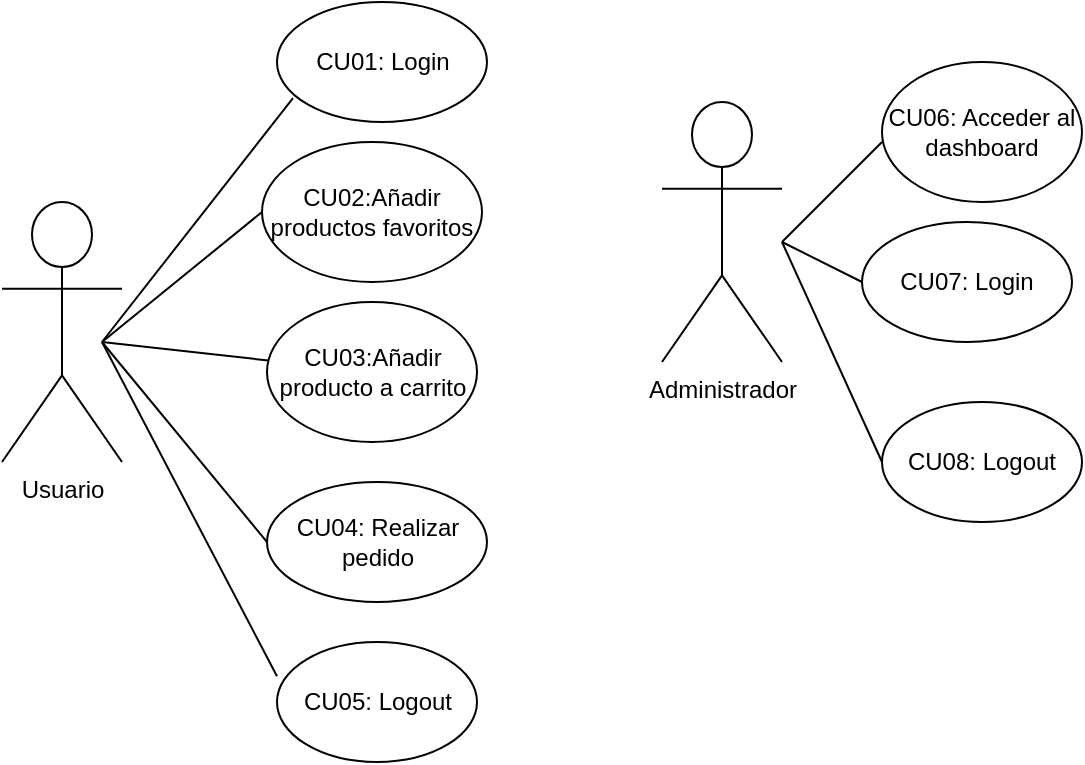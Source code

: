 <mxfile version="21.1.2" type="device">
  <diagram name="Página-1" id="KzZU-_uhdFJ1xb3SYIPW">
    <mxGraphModel dx="983" dy="384" grid="1" gridSize="10" guides="1" tooltips="1" connect="1" arrows="1" fold="1" page="1" pageScale="1" pageWidth="827" pageHeight="1169" math="0" shadow="0">
      <root>
        <mxCell id="0" />
        <mxCell id="1" parent="0" />
        <mxCell id="Sjo-AfvP_aEywahF5nbO-1" value="Usuario" style="shape=umlActor;verticalLabelPosition=bottom;verticalAlign=top;html=1;outlineConnect=0;" vertex="1" parent="1">
          <mxGeometry x="130" y="150" width="60" height="130" as="geometry" />
        </mxCell>
        <mxCell id="Sjo-AfvP_aEywahF5nbO-3" value="CU03:Añadir producto a carrito" style="ellipse;whiteSpace=wrap;html=1;" vertex="1" parent="1">
          <mxGeometry x="262.5" y="200" width="105" height="70" as="geometry" />
        </mxCell>
        <mxCell id="Sjo-AfvP_aEywahF5nbO-4" value="CU02:Añadir productos favoritos" style="ellipse;whiteSpace=wrap;html=1;" vertex="1" parent="1">
          <mxGeometry x="260" y="120" width="110" height="70" as="geometry" />
        </mxCell>
        <mxCell id="Sjo-AfvP_aEywahF5nbO-5" value="CU04: Realizar pedido" style="ellipse;whiteSpace=wrap;html=1;" vertex="1" parent="1">
          <mxGeometry x="262.5" y="290" width="110" height="60" as="geometry" />
        </mxCell>
        <mxCell id="Sjo-AfvP_aEywahF5nbO-6" value="CU01: Login" style="ellipse;whiteSpace=wrap;html=1;" vertex="1" parent="1">
          <mxGeometry x="267.5" y="50" width="105" height="60" as="geometry" />
        </mxCell>
        <mxCell id="Sjo-AfvP_aEywahF5nbO-13" value="" style="endArrow=none;html=1;rounded=0;entryX=0.076;entryY=0.801;entryDx=0;entryDy=0;entryPerimeter=0;" edge="1" parent="1" target="Sjo-AfvP_aEywahF5nbO-6">
          <mxGeometry width="50" height="50" relative="1" as="geometry">
            <mxPoint x="180" y="220" as="sourcePoint" />
            <mxPoint x="220" y="80" as="targetPoint" />
          </mxGeometry>
        </mxCell>
        <mxCell id="Sjo-AfvP_aEywahF5nbO-14" value="" style="endArrow=none;html=1;rounded=0;entryX=0;entryY=0.5;entryDx=0;entryDy=0;" edge="1" parent="1" target="Sjo-AfvP_aEywahF5nbO-4">
          <mxGeometry width="50" height="50" relative="1" as="geometry">
            <mxPoint x="180" y="220" as="sourcePoint" />
            <mxPoint x="220" y="140" as="targetPoint" />
          </mxGeometry>
        </mxCell>
        <mxCell id="Sjo-AfvP_aEywahF5nbO-15" value="" style="endArrow=none;html=1;rounded=0;" edge="1" parent="1" target="Sjo-AfvP_aEywahF5nbO-3">
          <mxGeometry width="50" height="50" relative="1" as="geometry">
            <mxPoint x="180" y="220" as="sourcePoint" />
            <mxPoint x="220" y="260" as="targetPoint" />
          </mxGeometry>
        </mxCell>
        <mxCell id="Sjo-AfvP_aEywahF5nbO-16" value="" style="endArrow=none;html=1;rounded=0;entryX=0;entryY=0.5;entryDx=0;entryDy=0;" edge="1" parent="1" target="Sjo-AfvP_aEywahF5nbO-5">
          <mxGeometry width="50" height="50" relative="1" as="geometry">
            <mxPoint x="180" y="220" as="sourcePoint" />
            <mxPoint x="210" y="280" as="targetPoint" />
          </mxGeometry>
        </mxCell>
        <mxCell id="Sjo-AfvP_aEywahF5nbO-19" value="CU05: Logout" style="ellipse;whiteSpace=wrap;html=1;" vertex="1" parent="1">
          <mxGeometry x="267.5" y="370" width="100" height="60" as="geometry" />
        </mxCell>
        <mxCell id="Sjo-AfvP_aEywahF5nbO-21" value="" style="endArrow=none;html=1;rounded=0;exitX=0;exitY=0.286;exitDx=0;exitDy=0;exitPerimeter=0;" edge="1" parent="1" source="Sjo-AfvP_aEywahF5nbO-19">
          <mxGeometry width="50" height="50" relative="1" as="geometry">
            <mxPoint x="220" y="420" as="sourcePoint" />
            <mxPoint x="180" y="220" as="targetPoint" />
          </mxGeometry>
        </mxCell>
        <mxCell id="Sjo-AfvP_aEywahF5nbO-22" value="Administrador" style="shape=umlActor;verticalLabelPosition=bottom;verticalAlign=top;html=1;outlineConnect=0;" vertex="1" parent="1">
          <mxGeometry x="460" y="100" width="60" height="130" as="geometry" />
        </mxCell>
        <mxCell id="Sjo-AfvP_aEywahF5nbO-25" value="CU06: Acceder al dashboard" style="ellipse;whiteSpace=wrap;html=1;" vertex="1" parent="1">
          <mxGeometry x="570" y="80" width="100" height="70" as="geometry" />
        </mxCell>
        <mxCell id="Sjo-AfvP_aEywahF5nbO-27" value="" style="endArrow=none;html=1;rounded=0;" edge="1" parent="1">
          <mxGeometry width="50" height="50" relative="1" as="geometry">
            <mxPoint x="520" y="170" as="sourcePoint" />
            <mxPoint x="570" y="120" as="targetPoint" />
          </mxGeometry>
        </mxCell>
        <mxCell id="Sjo-AfvP_aEywahF5nbO-29" value="CU07: Login" style="ellipse;whiteSpace=wrap;html=1;" vertex="1" parent="1">
          <mxGeometry x="560" y="160" width="105" height="60" as="geometry" />
        </mxCell>
        <mxCell id="Sjo-AfvP_aEywahF5nbO-30" value="CU08: Logout" style="ellipse;whiteSpace=wrap;html=1;" vertex="1" parent="1">
          <mxGeometry x="570" y="250" width="100" height="60" as="geometry" />
        </mxCell>
        <mxCell id="Sjo-AfvP_aEywahF5nbO-31" value="" style="endArrow=none;html=1;rounded=0;" edge="1" parent="1">
          <mxGeometry width="50" height="50" relative="1" as="geometry">
            <mxPoint x="520" y="170" as="sourcePoint" />
            <mxPoint x="560" y="190" as="targetPoint" />
          </mxGeometry>
        </mxCell>
        <mxCell id="Sjo-AfvP_aEywahF5nbO-32" value="" style="endArrow=none;html=1;rounded=0;entryX=0;entryY=0.5;entryDx=0;entryDy=0;" edge="1" parent="1" target="Sjo-AfvP_aEywahF5nbO-30">
          <mxGeometry width="50" height="50" relative="1" as="geometry">
            <mxPoint x="520" y="170" as="sourcePoint" />
            <mxPoint x="570" y="200" as="targetPoint" />
          </mxGeometry>
        </mxCell>
      </root>
    </mxGraphModel>
  </diagram>
</mxfile>
